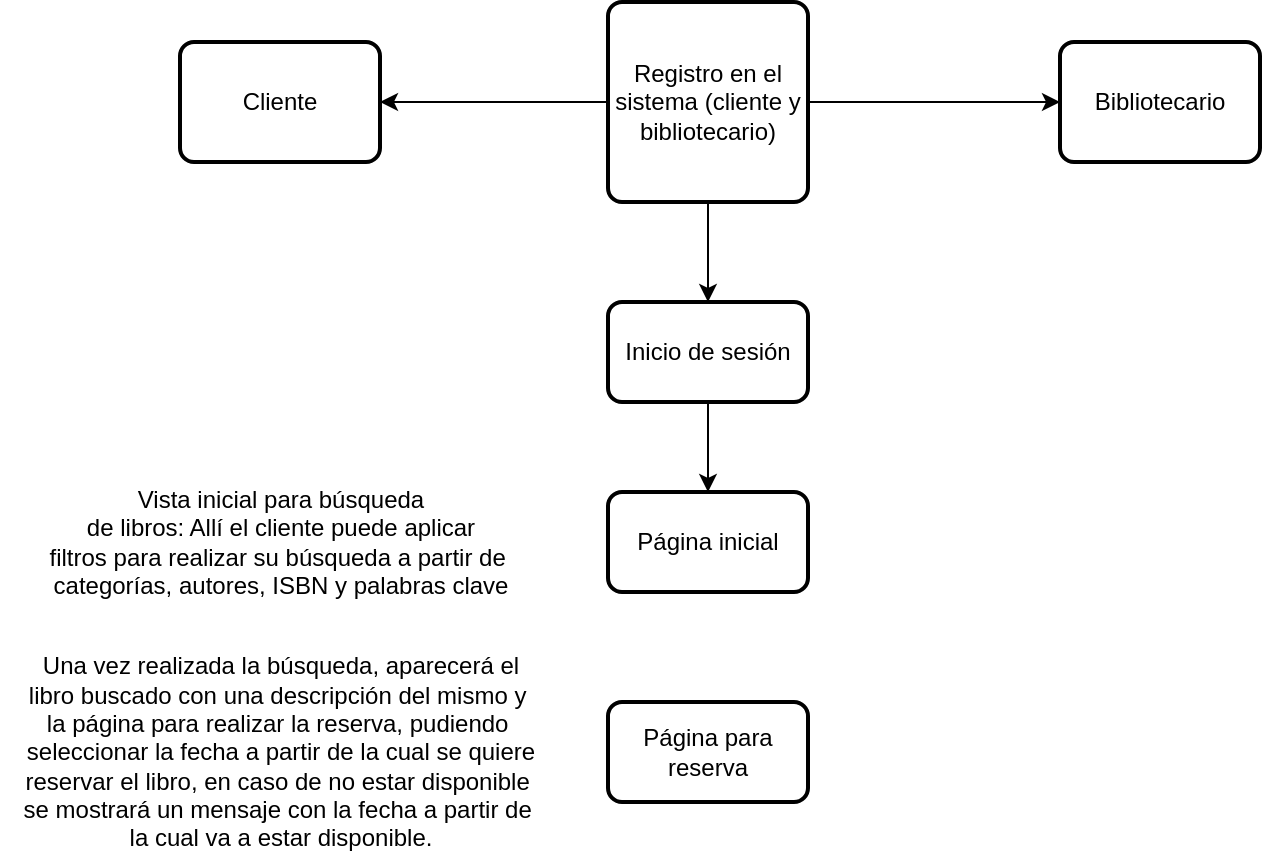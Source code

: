 <mxfile version="24.0.1" type="github">
  <diagram name="Página-1" id="k9J1iPUVa3tTMlugftNG">
    <mxGraphModel dx="1120" dy="472" grid="1" gridSize="10" guides="1" tooltips="1" connect="1" arrows="1" fold="1" page="1" pageScale="1" pageWidth="827" pageHeight="1169" math="0" shadow="0">
      <root>
        <mxCell id="0" />
        <mxCell id="1" parent="0" />
        <mxCell id="Ole2xwR89JrdpeBlhyrH-3" value="" style="edgeStyle=orthogonalEdgeStyle;rounded=0;orthogonalLoop=1;jettySize=auto;html=1;" edge="1" parent="1" source="Ole2xwR89JrdpeBlhyrH-1" target="Ole2xwR89JrdpeBlhyrH-2">
          <mxGeometry relative="1" as="geometry" />
        </mxCell>
        <mxCell id="Ole2xwR89JrdpeBlhyrH-5" style="edgeStyle=orthogonalEdgeStyle;rounded=0;orthogonalLoop=1;jettySize=auto;html=1;exitX=1;exitY=0.5;exitDx=0;exitDy=0;entryX=0;entryY=0.5;entryDx=0;entryDy=0;" edge="1" parent="1" source="Ole2xwR89JrdpeBlhyrH-1" target="Ole2xwR89JrdpeBlhyrH-4">
          <mxGeometry relative="1" as="geometry" />
        </mxCell>
        <mxCell id="Ole2xwR89JrdpeBlhyrH-7" style="edgeStyle=orthogonalEdgeStyle;rounded=0;orthogonalLoop=1;jettySize=auto;html=1;exitX=0.5;exitY=1;exitDx=0;exitDy=0;entryX=0.5;entryY=0;entryDx=0;entryDy=0;" edge="1" parent="1" source="Ole2xwR89JrdpeBlhyrH-1" target="Ole2xwR89JrdpeBlhyrH-6">
          <mxGeometry relative="1" as="geometry" />
        </mxCell>
        <mxCell id="Ole2xwR89JrdpeBlhyrH-1" value="Registro en el sistema (cliente y bibliotecario)" style="rounded=1;whiteSpace=wrap;html=1;absoluteArcSize=1;arcSize=14;strokeWidth=2;" vertex="1" parent="1">
          <mxGeometry x="364" y="70" width="100" height="100" as="geometry" />
        </mxCell>
        <mxCell id="Ole2xwR89JrdpeBlhyrH-2" value="Cliente" style="rounded=1;whiteSpace=wrap;html=1;absoluteArcSize=1;arcSize=14;strokeWidth=2;" vertex="1" parent="1">
          <mxGeometry x="150" y="90" width="100" height="60" as="geometry" />
        </mxCell>
        <mxCell id="Ole2xwR89JrdpeBlhyrH-4" value="Bibliotecario" style="rounded=1;whiteSpace=wrap;html=1;absoluteArcSize=1;arcSize=14;strokeWidth=2;" vertex="1" parent="1">
          <mxGeometry x="590" y="90" width="100" height="60" as="geometry" />
        </mxCell>
        <mxCell id="Ole2xwR89JrdpeBlhyrH-10" style="edgeStyle=orthogonalEdgeStyle;rounded=0;orthogonalLoop=1;jettySize=auto;html=1;exitX=0.5;exitY=1;exitDx=0;exitDy=0;entryX=0.5;entryY=0;entryDx=0;entryDy=0;" edge="1" parent="1" source="Ole2xwR89JrdpeBlhyrH-6" target="Ole2xwR89JrdpeBlhyrH-9">
          <mxGeometry relative="1" as="geometry" />
        </mxCell>
        <mxCell id="Ole2xwR89JrdpeBlhyrH-6" value="Inicio de sesión" style="rounded=1;whiteSpace=wrap;html=1;absoluteArcSize=1;arcSize=14;strokeWidth=2;" vertex="1" parent="1">
          <mxGeometry x="364" y="220" width="100" height="50" as="geometry" />
        </mxCell>
        <mxCell id="Ole2xwR89JrdpeBlhyrH-8" value="Vista inicial para búsqueda&lt;div&gt;&amp;nbsp;de libros: Allí el cliente puede aplicar&amp;nbsp;&lt;/div&gt;&lt;div&gt;filtros para realizar su búsqueda a partir de&amp;nbsp;&lt;/div&gt;&lt;div&gt;categorías, autores, ISBN y palabras clave&lt;/div&gt;" style="text;html=1;align=center;verticalAlign=middle;resizable=0;points=[];autosize=1;strokeColor=none;fillColor=none;" vertex="1" parent="1">
          <mxGeometry x="75" y="305" width="250" height="70" as="geometry" />
        </mxCell>
        <mxCell id="Ole2xwR89JrdpeBlhyrH-9" value="Página inicial" style="rounded=1;whiteSpace=wrap;html=1;absoluteArcSize=1;arcSize=14;strokeWidth=2;" vertex="1" parent="1">
          <mxGeometry x="364" y="315" width="100" height="50" as="geometry" />
        </mxCell>
        <mxCell id="Ole2xwR89JrdpeBlhyrH-11" value="Página para reserva" style="rounded=1;whiteSpace=wrap;html=1;absoluteArcSize=1;arcSize=14;strokeWidth=2;" vertex="1" parent="1">
          <mxGeometry x="364" y="420" width="100" height="50" as="geometry" />
        </mxCell>
        <mxCell id="Ole2xwR89JrdpeBlhyrH-12" value="Una vez realizada la búsqueda, aparecerá el&lt;div&gt;libro buscado con una descripción del mismo y&amp;nbsp;&lt;/div&gt;&lt;div&gt;la página para realizar la reserva, pudiendo&amp;nbsp;&lt;/div&gt;&lt;div&gt;seleccionar la fecha a partir de la cual se quiere&lt;br&gt;&lt;/div&gt;&lt;div&gt;reservar el libro, en caso de no estar disponible&amp;nbsp;&lt;/div&gt;&lt;div&gt;se mostrará un mensaje con la fecha a partir de&amp;nbsp;&lt;/div&gt;&lt;div&gt;la cual va a estar disponible.&lt;/div&gt;" style="text;html=1;align=center;verticalAlign=middle;resizable=0;points=[];autosize=1;strokeColor=none;fillColor=none;" vertex="1" parent="1">
          <mxGeometry x="60" y="390" width="280" height="110" as="geometry" />
        </mxCell>
      </root>
    </mxGraphModel>
  </diagram>
</mxfile>
